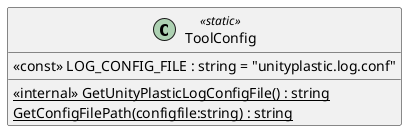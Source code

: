 @startuml
class ToolConfig <<static>> {
    <<internal>> {static} GetUnityPlasticLogConfigFile() : string
    {static} GetConfigFilePath(configfile:string) : string
    <<const>> LOG_CONFIG_FILE : string = "unityplastic.log.conf"
}
@enduml
